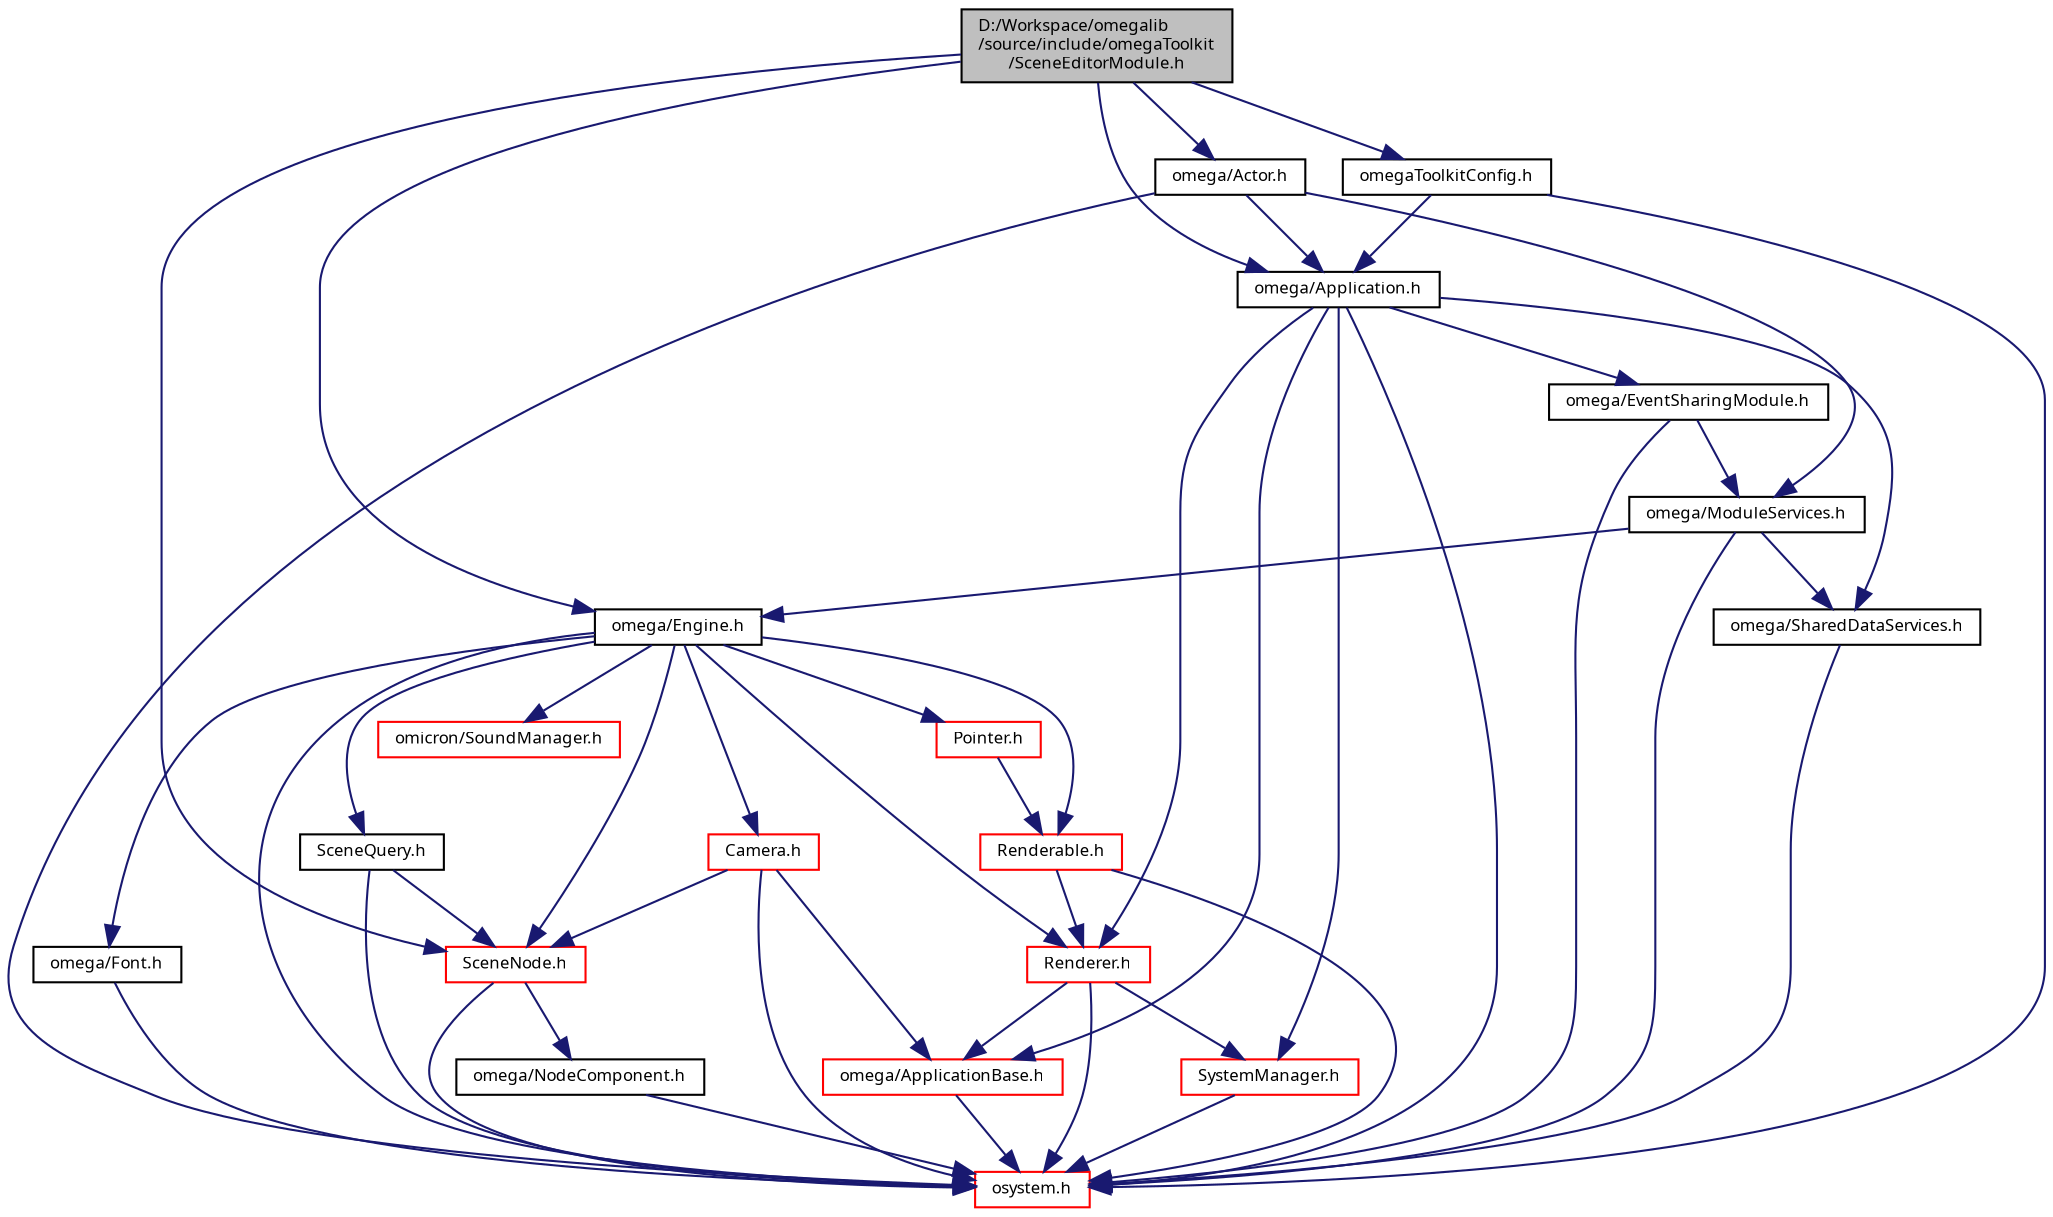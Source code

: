 digraph "D:/Workspace/omegalib/source/include/omegaToolkit/SceneEditorModule.h"
{
  bgcolor="transparent";
  edge [fontname="FreeSans.ttf",fontsize="8",labelfontname="FreeSans.ttf",labelfontsize="8"];
  node [fontname="FreeSans.ttf",fontsize="8",shape=record];
  Node1 [label="D:/Workspace/omegalib\l/source/include/omegaToolkit\l/SceneEditorModule.h",height=0.2,width=0.4,color="black", fillcolor="grey75", style="filled" fontcolor="black"];
  Node1 -> Node2 [color="midnightblue",fontsize="8",style="solid",fontname="FreeSans.ttf"];
  Node2 [label="omega/Engine.h",height=0.2,width=0.4,color="black",URL="$_engine_8h.html"];
  Node2 -> Node3 [color="midnightblue",fontsize="8",style="solid",fontname="FreeSans.ttf"];
  Node3 [label="osystem.h",height=0.2,width=0.4,color="red",URL="$include_2omega_2osystem_8h.html"];
  Node2 -> Node4 [color="midnightblue",fontsize="8",style="solid",fontname="FreeSans.ttf"];
  Node4 [label="Renderer.h",height=0.2,width=0.4,color="red",URL="$_renderer_8h.html"];
  Node4 -> Node3 [color="midnightblue",fontsize="8",style="solid",fontname="FreeSans.ttf"];
  Node4 -> Node5 [color="midnightblue",fontsize="8",style="solid",fontname="FreeSans.ttf"];
  Node5 [label="omega/ApplicationBase.h",height=0.2,width=0.4,color="red",URL="$_application_base_8h.html"];
  Node5 -> Node3 [color="midnightblue",fontsize="8",style="solid",fontname="FreeSans.ttf"];
  Node4 -> Node6 [color="midnightblue",fontsize="8",style="solid",fontname="FreeSans.ttf"];
  Node6 [label="SystemManager.h",height=0.2,width=0.4,color="red",URL="$_system_manager_8h.html"];
  Node6 -> Node3 [color="midnightblue",fontsize="8",style="solid",fontname="FreeSans.ttf"];
  Node2 -> Node7 [color="midnightblue",fontsize="8",style="solid",fontname="FreeSans.ttf"];
  Node7 [label="SceneNode.h",height=0.2,width=0.4,color="red",URL="$_scene_node_8h.html"];
  Node7 -> Node3 [color="midnightblue",fontsize="8",style="solid",fontname="FreeSans.ttf"];
  Node7 -> Node8 [color="midnightblue",fontsize="8",style="solid",fontname="FreeSans.ttf"];
  Node8 [label="omega/NodeComponent.h",height=0.2,width=0.4,color="black",URL="$_node_component_8h.html"];
  Node8 -> Node3 [color="midnightblue",fontsize="8",style="solid",fontname="FreeSans.ttf"];
  Node2 -> Node9 [color="midnightblue",fontsize="8",style="solid",fontname="FreeSans.ttf"];
  Node9 [label="Pointer.h",height=0.2,width=0.4,color="red",URL="$_pointer_8h.html"];
  Node9 -> Node10 [color="midnightblue",fontsize="8",style="solid",fontname="FreeSans.ttf"];
  Node10 [label="Renderable.h",height=0.2,width=0.4,color="red",URL="$_renderable_8h.html"];
  Node10 -> Node3 [color="midnightblue",fontsize="8",style="solid",fontname="FreeSans.ttf"];
  Node10 -> Node4 [color="midnightblue",fontsize="8",style="solid",fontname="FreeSans.ttf"];
  Node2 -> Node10 [color="midnightblue",fontsize="8",style="solid",fontname="FreeSans.ttf"];
  Node2 -> Node11 [color="midnightblue",fontsize="8",style="solid",fontname="FreeSans.ttf"];
  Node11 [label="SceneQuery.h",height=0.2,width=0.4,color="black",URL="$_scene_query_8h.html"];
  Node11 -> Node3 [color="midnightblue",fontsize="8",style="solid",fontname="FreeSans.ttf"];
  Node11 -> Node7 [color="midnightblue",fontsize="8",style="solid",fontname="FreeSans.ttf"];
  Node2 -> Node12 [color="midnightblue",fontsize="8",style="solid",fontname="FreeSans.ttf"];
  Node12 [label="Camera.h",height=0.2,width=0.4,color="red",URL="$_camera_8h.html"];
  Node12 -> Node3 [color="midnightblue",fontsize="8",style="solid",fontname="FreeSans.ttf"];
  Node12 -> Node5 [color="midnightblue",fontsize="8",style="solid",fontname="FreeSans.ttf"];
  Node12 -> Node7 [color="midnightblue",fontsize="8",style="solid",fontname="FreeSans.ttf"];
  Node2 -> Node13 [color="midnightblue",fontsize="8",style="solid",fontname="FreeSans.ttf"];
  Node13 [label="omega/Font.h",height=0.2,width=0.4,color="black",URL="$_font_8h.html"];
  Node13 -> Node3 [color="midnightblue",fontsize="8",style="solid",fontname="FreeSans.ttf"];
  Node2 -> Node14 [color="midnightblue",fontsize="8",style="solid",fontname="FreeSans.ttf"];
  Node14 [label="omicron/SoundManager.h",height=0.2,width=0.4,color="red",URL="$_sound_manager_8h.html"];
  Node1 -> Node15 [color="midnightblue",fontsize="8",style="solid",fontname="FreeSans.ttf"];
  Node15 [label="omega/Application.h",height=0.2,width=0.4,color="black",URL="$_application_8h.html"];
  Node15 -> Node3 [color="midnightblue",fontsize="8",style="solid",fontname="FreeSans.ttf"];
  Node15 -> Node4 [color="midnightblue",fontsize="8",style="solid",fontname="FreeSans.ttf"];
  Node15 -> Node5 [color="midnightblue",fontsize="8",style="solid",fontname="FreeSans.ttf"];
  Node15 -> Node6 [color="midnightblue",fontsize="8",style="solid",fontname="FreeSans.ttf"];
  Node15 -> Node16 [color="midnightblue",fontsize="8",style="solid",fontname="FreeSans.ttf"];
  Node16 [label="omega/SharedDataServices.h",height=0.2,width=0.4,color="black",URL="$_shared_data_services_8h.html"];
  Node16 -> Node3 [color="midnightblue",fontsize="8",style="solid",fontname="FreeSans.ttf"];
  Node15 -> Node17 [color="midnightblue",fontsize="8",style="solid",fontname="FreeSans.ttf"];
  Node17 [label="omega/EventSharingModule.h",height=0.2,width=0.4,color="black",URL="$_event_sharing_module_8h.html"];
  Node17 -> Node3 [color="midnightblue",fontsize="8",style="solid",fontname="FreeSans.ttf"];
  Node17 -> Node18 [color="midnightblue",fontsize="8",style="solid",fontname="FreeSans.ttf"];
  Node18 [label="omega/ModuleServices.h",height=0.2,width=0.4,color="black",URL="$_module_services_8h.html"];
  Node18 -> Node3 [color="midnightblue",fontsize="8",style="solid",fontname="FreeSans.ttf"];
  Node18 -> Node2 [color="midnightblue",fontsize="8",style="solid",fontname="FreeSans.ttf"];
  Node18 -> Node16 [color="midnightblue",fontsize="8",style="solid",fontname="FreeSans.ttf"];
  Node1 -> Node19 [color="midnightblue",fontsize="8",style="solid",fontname="FreeSans.ttf"];
  Node19 [label="omega/Actor.h",height=0.2,width=0.4,color="black",URL="$_actor_8h.html"];
  Node19 -> Node3 [color="midnightblue",fontsize="8",style="solid",fontname="FreeSans.ttf"];
  Node19 -> Node15 [color="midnightblue",fontsize="8",style="solid",fontname="FreeSans.ttf"];
  Node19 -> Node18 [color="midnightblue",fontsize="8",style="solid",fontname="FreeSans.ttf"];
  Node1 -> Node7 [color="midnightblue",fontsize="8",style="solid",fontname="FreeSans.ttf"];
  Node1 -> Node20 [color="midnightblue",fontsize="8",style="solid",fontname="FreeSans.ttf"];
  Node20 [label="omegaToolkitConfig.h",height=0.2,width=0.4,color="black",URL="$omega_toolkit_config_8h.html"];
  Node20 -> Node3 [color="midnightblue",fontsize="8",style="solid",fontname="FreeSans.ttf"];
  Node20 -> Node15 [color="midnightblue",fontsize="8",style="solid",fontname="FreeSans.ttf"];
}
